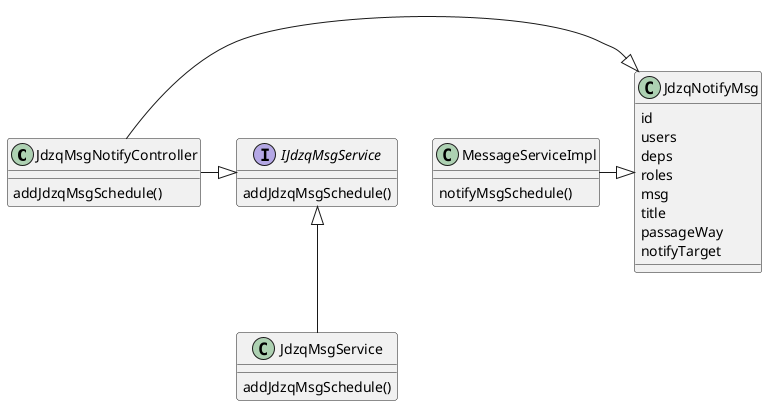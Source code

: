 @startuml

class JdzqMsgNotifyController {
    addJdzqMsgSchedule()
}
interface IJdzqMsgService {
    addJdzqMsgSchedule()
}
class JdzqMsgService {
    addJdzqMsgSchedule()
}
class JdzqNotifyMsg {
  id
  users
  deps
  roles
  msg
  title
  passageWay
  notifyTarget
}

class MessageServiceImpl {
    notifyMsgSchedule()
}

JdzqMsgNotifyController -|> JdzqNotifyMsg
JdzqMsgNotifyController -|> IJdzqMsgService
IJdzqMsgService <|-- JdzqMsgService
MessageServiceImpl -|> JdzqNotifyMsg
@enduml